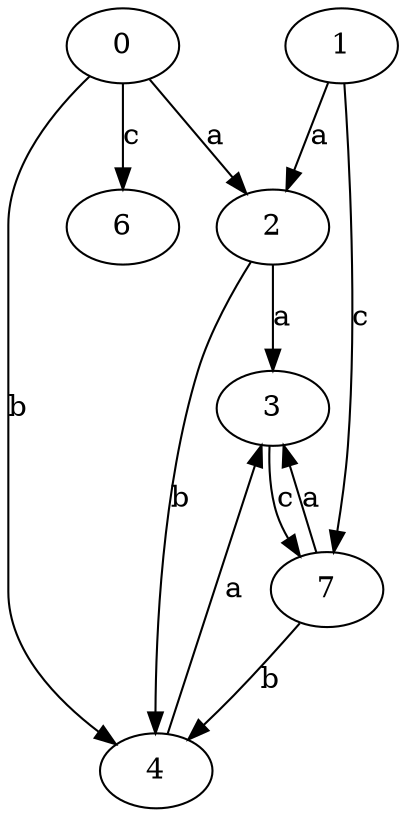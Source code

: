 strict digraph  {
2;
3;
4;
0;
6;
1;
7;
2 -> 3  [label=a];
2 -> 4  [label=b];
3 -> 7  [label=c];
4 -> 3  [label=a];
0 -> 2  [label=a];
0 -> 4  [label=b];
0 -> 6  [label=c];
1 -> 2  [label=a];
1 -> 7  [label=c];
7 -> 3  [label=a];
7 -> 4  [label=b];
}
